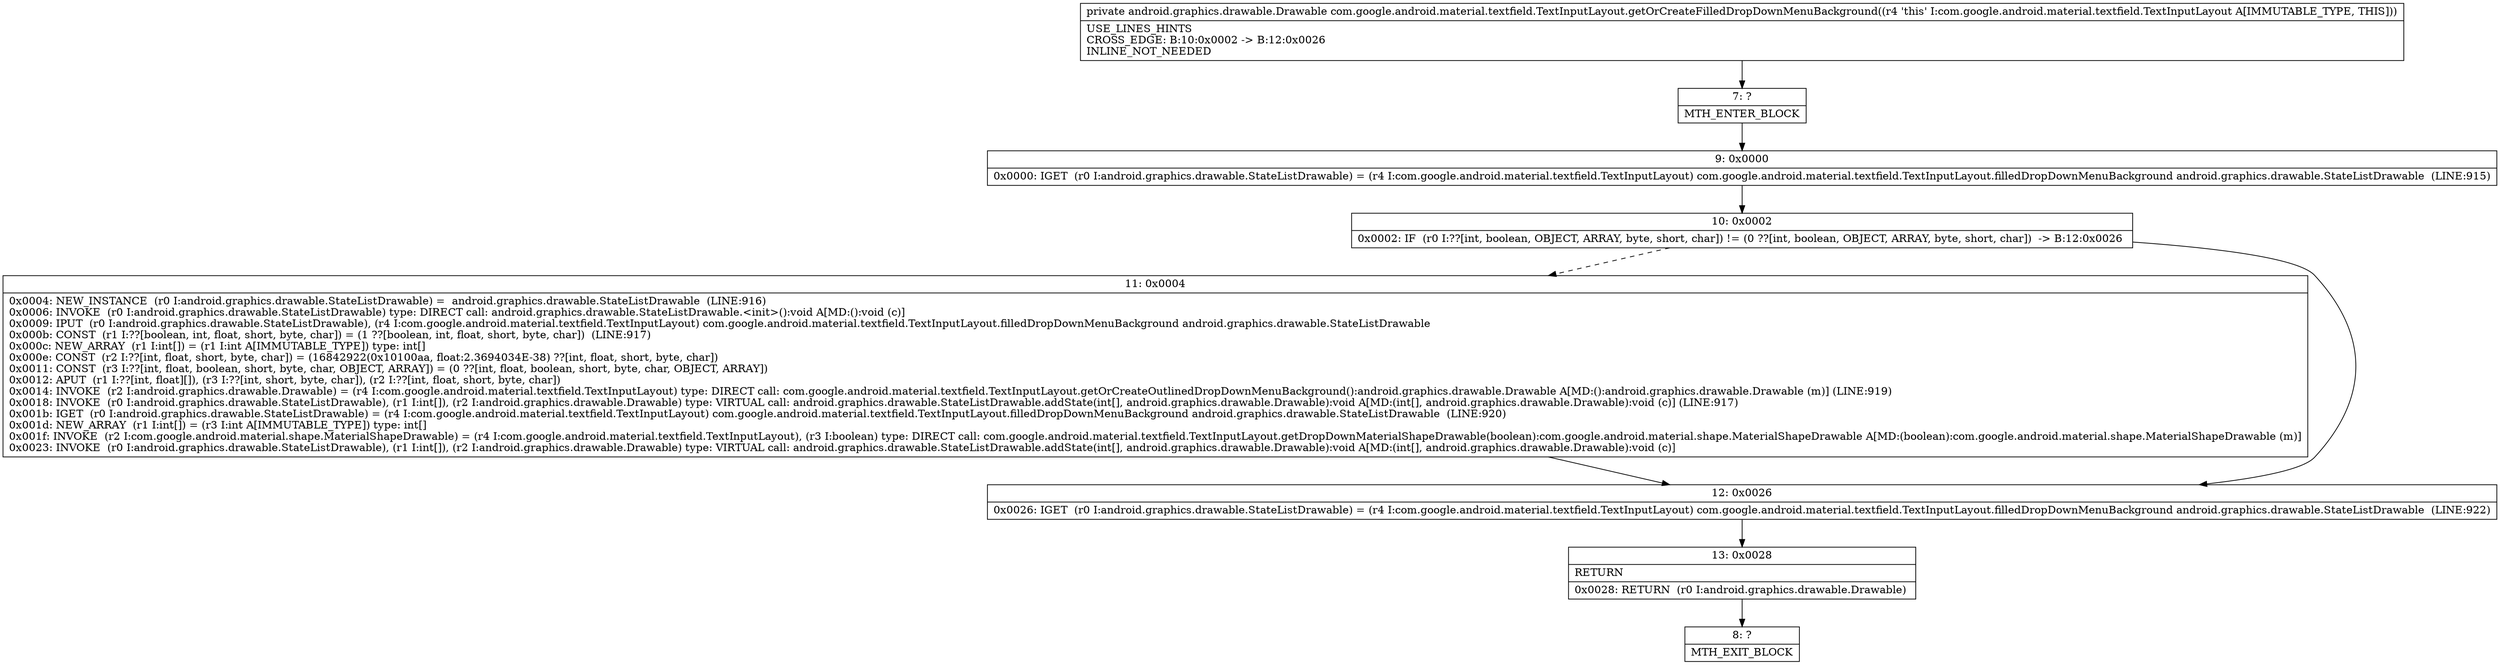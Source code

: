 digraph "CFG forcom.google.android.material.textfield.TextInputLayout.getOrCreateFilledDropDownMenuBackground()Landroid\/graphics\/drawable\/Drawable;" {
Node_7 [shape=record,label="{7\:\ ?|MTH_ENTER_BLOCK\l}"];
Node_9 [shape=record,label="{9\:\ 0x0000|0x0000: IGET  (r0 I:android.graphics.drawable.StateListDrawable) = (r4 I:com.google.android.material.textfield.TextInputLayout) com.google.android.material.textfield.TextInputLayout.filledDropDownMenuBackground android.graphics.drawable.StateListDrawable  (LINE:915)\l}"];
Node_10 [shape=record,label="{10\:\ 0x0002|0x0002: IF  (r0 I:??[int, boolean, OBJECT, ARRAY, byte, short, char]) != (0 ??[int, boolean, OBJECT, ARRAY, byte, short, char])  \-\> B:12:0x0026 \l}"];
Node_11 [shape=record,label="{11\:\ 0x0004|0x0004: NEW_INSTANCE  (r0 I:android.graphics.drawable.StateListDrawable) =  android.graphics.drawable.StateListDrawable  (LINE:916)\l0x0006: INVOKE  (r0 I:android.graphics.drawable.StateListDrawable) type: DIRECT call: android.graphics.drawable.StateListDrawable.\<init\>():void A[MD:():void (c)]\l0x0009: IPUT  (r0 I:android.graphics.drawable.StateListDrawable), (r4 I:com.google.android.material.textfield.TextInputLayout) com.google.android.material.textfield.TextInputLayout.filledDropDownMenuBackground android.graphics.drawable.StateListDrawable \l0x000b: CONST  (r1 I:??[boolean, int, float, short, byte, char]) = (1 ??[boolean, int, float, short, byte, char])  (LINE:917)\l0x000c: NEW_ARRAY  (r1 I:int[]) = (r1 I:int A[IMMUTABLE_TYPE]) type: int[] \l0x000e: CONST  (r2 I:??[int, float, short, byte, char]) = (16842922(0x10100aa, float:2.3694034E\-38) ??[int, float, short, byte, char]) \l0x0011: CONST  (r3 I:??[int, float, boolean, short, byte, char, OBJECT, ARRAY]) = (0 ??[int, float, boolean, short, byte, char, OBJECT, ARRAY]) \l0x0012: APUT  (r1 I:??[int, float][]), (r3 I:??[int, short, byte, char]), (r2 I:??[int, float, short, byte, char]) \l0x0014: INVOKE  (r2 I:android.graphics.drawable.Drawable) = (r4 I:com.google.android.material.textfield.TextInputLayout) type: DIRECT call: com.google.android.material.textfield.TextInputLayout.getOrCreateOutlinedDropDownMenuBackground():android.graphics.drawable.Drawable A[MD:():android.graphics.drawable.Drawable (m)] (LINE:919)\l0x0018: INVOKE  (r0 I:android.graphics.drawable.StateListDrawable), (r1 I:int[]), (r2 I:android.graphics.drawable.Drawable) type: VIRTUAL call: android.graphics.drawable.StateListDrawable.addState(int[], android.graphics.drawable.Drawable):void A[MD:(int[], android.graphics.drawable.Drawable):void (c)] (LINE:917)\l0x001b: IGET  (r0 I:android.graphics.drawable.StateListDrawable) = (r4 I:com.google.android.material.textfield.TextInputLayout) com.google.android.material.textfield.TextInputLayout.filledDropDownMenuBackground android.graphics.drawable.StateListDrawable  (LINE:920)\l0x001d: NEW_ARRAY  (r1 I:int[]) = (r3 I:int A[IMMUTABLE_TYPE]) type: int[] \l0x001f: INVOKE  (r2 I:com.google.android.material.shape.MaterialShapeDrawable) = (r4 I:com.google.android.material.textfield.TextInputLayout), (r3 I:boolean) type: DIRECT call: com.google.android.material.textfield.TextInputLayout.getDropDownMaterialShapeDrawable(boolean):com.google.android.material.shape.MaterialShapeDrawable A[MD:(boolean):com.google.android.material.shape.MaterialShapeDrawable (m)]\l0x0023: INVOKE  (r0 I:android.graphics.drawable.StateListDrawable), (r1 I:int[]), (r2 I:android.graphics.drawable.Drawable) type: VIRTUAL call: android.graphics.drawable.StateListDrawable.addState(int[], android.graphics.drawable.Drawable):void A[MD:(int[], android.graphics.drawable.Drawable):void (c)]\l}"];
Node_12 [shape=record,label="{12\:\ 0x0026|0x0026: IGET  (r0 I:android.graphics.drawable.StateListDrawable) = (r4 I:com.google.android.material.textfield.TextInputLayout) com.google.android.material.textfield.TextInputLayout.filledDropDownMenuBackground android.graphics.drawable.StateListDrawable  (LINE:922)\l}"];
Node_13 [shape=record,label="{13\:\ 0x0028|RETURN\l|0x0028: RETURN  (r0 I:android.graphics.drawable.Drawable) \l}"];
Node_8 [shape=record,label="{8\:\ ?|MTH_EXIT_BLOCK\l}"];
MethodNode[shape=record,label="{private android.graphics.drawable.Drawable com.google.android.material.textfield.TextInputLayout.getOrCreateFilledDropDownMenuBackground((r4 'this' I:com.google.android.material.textfield.TextInputLayout A[IMMUTABLE_TYPE, THIS]))  | USE_LINES_HINTS\lCROSS_EDGE: B:10:0x0002 \-\> B:12:0x0026\lINLINE_NOT_NEEDED\l}"];
MethodNode -> Node_7;Node_7 -> Node_9;
Node_9 -> Node_10;
Node_10 -> Node_11[style=dashed];
Node_10 -> Node_12;
Node_11 -> Node_12;
Node_12 -> Node_13;
Node_13 -> Node_8;
}

